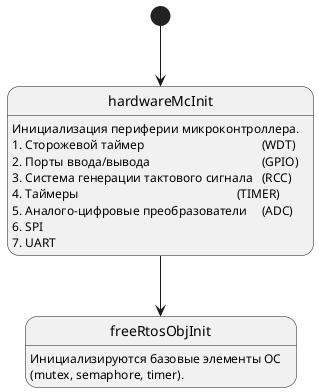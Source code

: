 CLASS_NAME						=		AyPlayer
FILE_WITH_CLASS_DESCRIPTION		=		ayplayer.h

@startuml

[*] --> start

state "hardwareMcInit" as start {
start:Инициализация периферии микроконтроллера.
start:1. Сторожевой таймер\t\t\t\t\t(WDT)
start:2. Порты ввода/вывода\t\t\t\t\t(GPIO)
start:3. Система генерации тактового сигнала\t(RCC)
start:4. Таймеры\t\t\t\t\t\t\t(TIMER)
start:5. Аналого-цифровые преобразователи\t(ADC)
start:6. SPI
start:7. UART
}

start --> s1

state "freeRtosObjInit" as s1 {
s1:Инициализируются базовые элементы ОС 
s1:(mutex, semaphore, timer).
}

@enduml